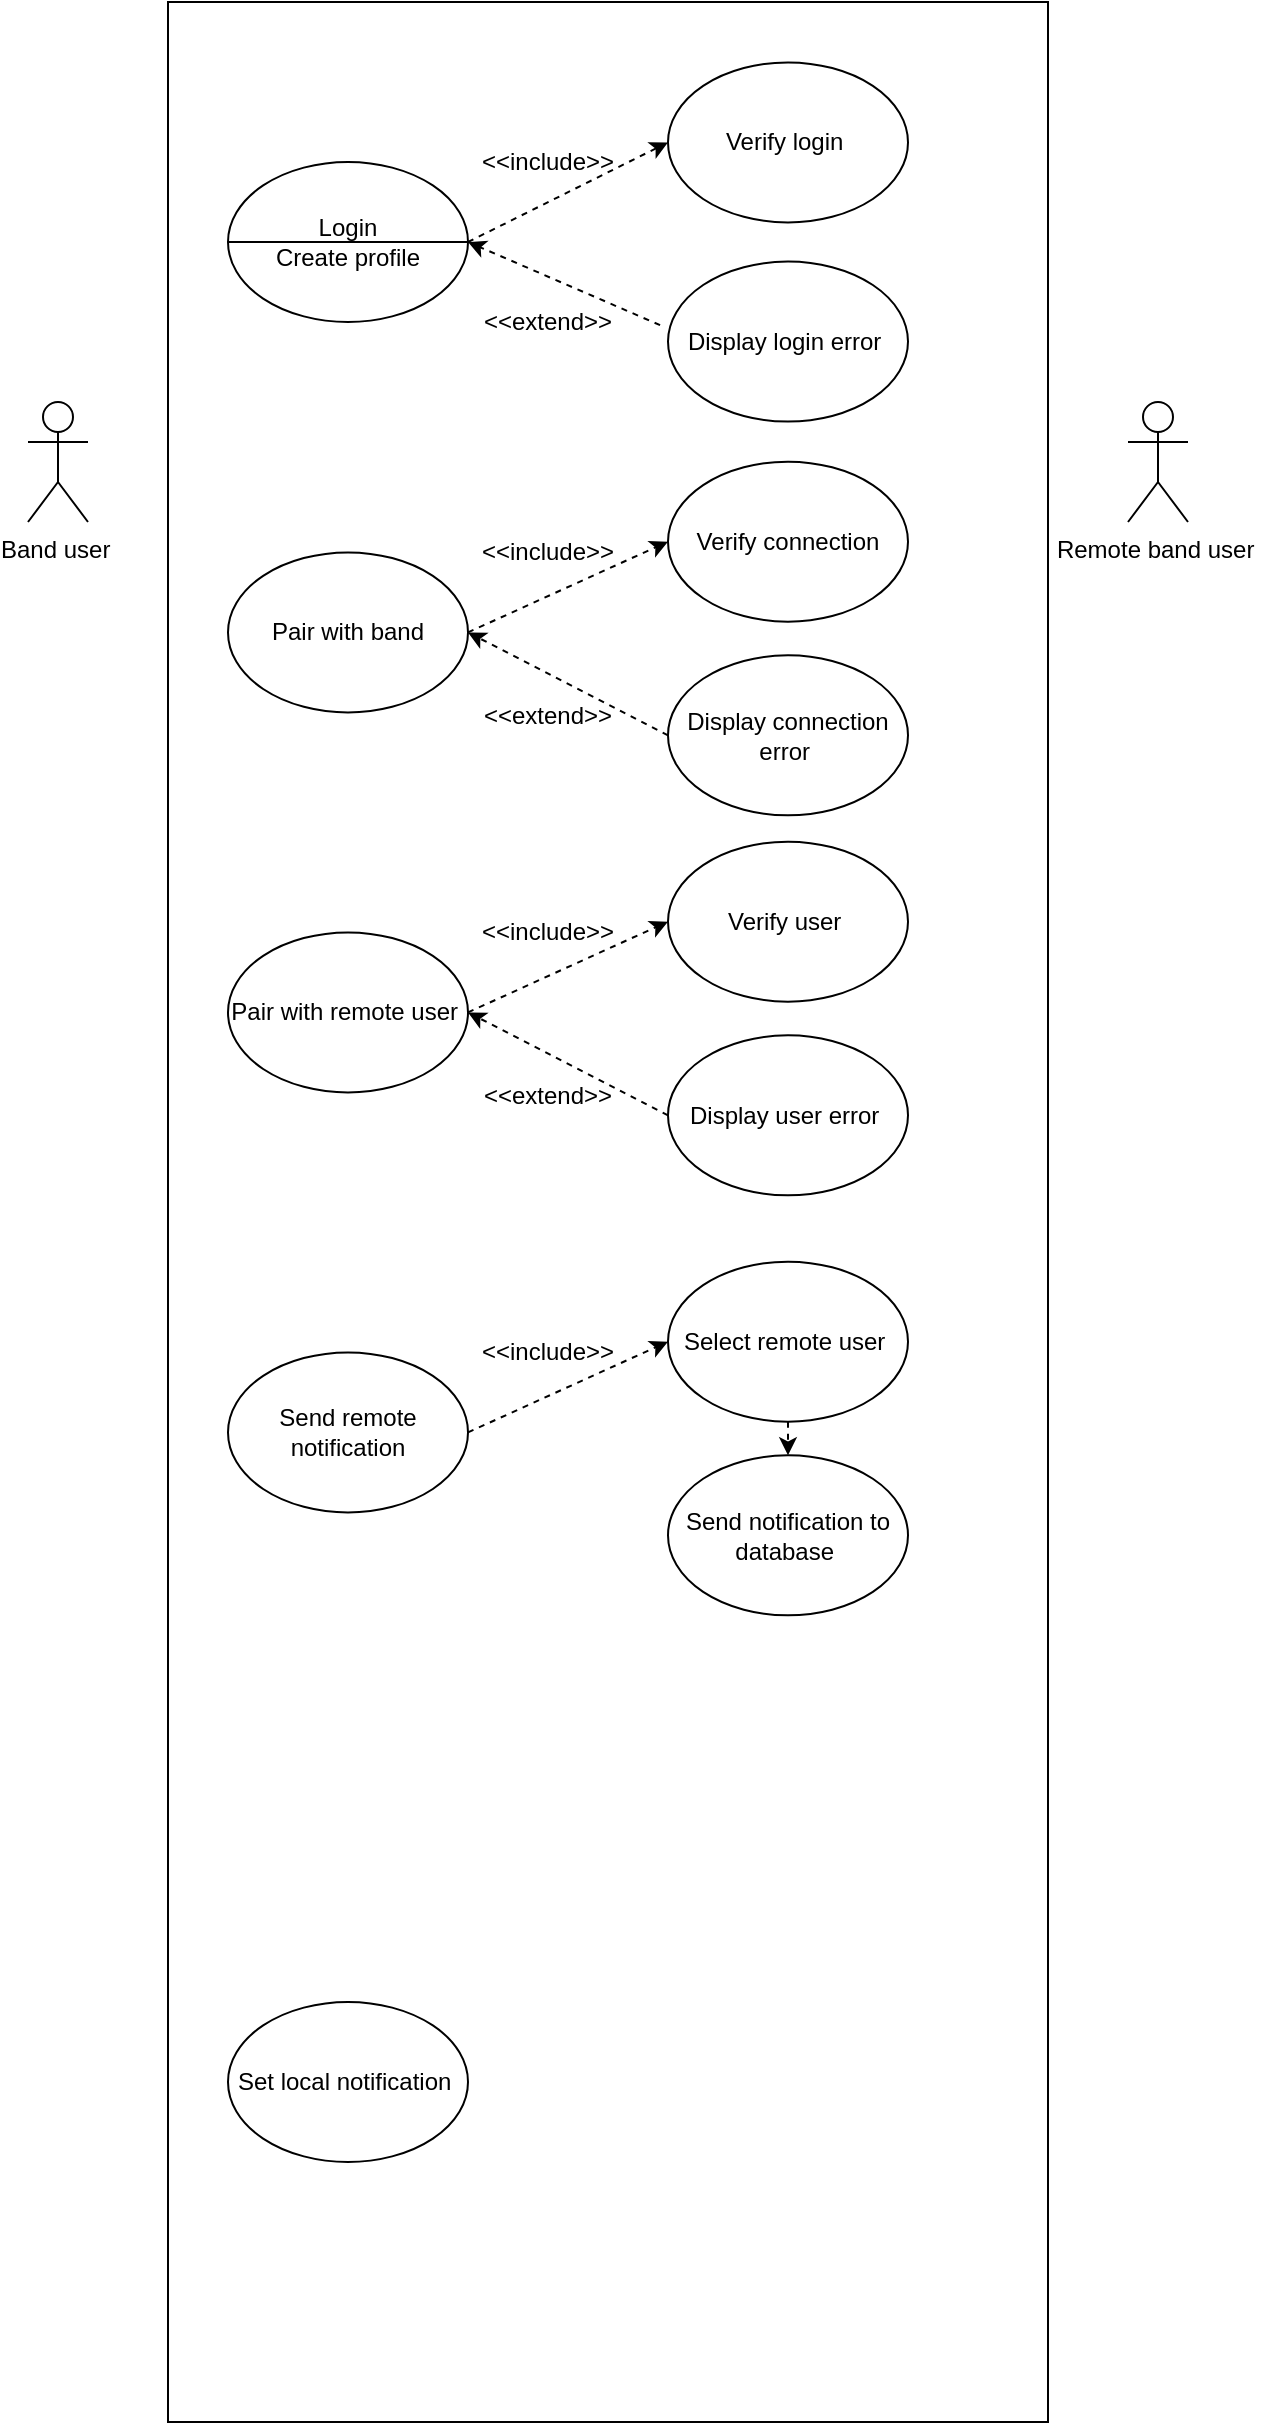 <mxfile version="10.5.9" type="device"><diagram id="voGZrSQ84MHd1AnpDaeZ" name="Page-1"><mxGraphModel dx="1188" dy="627" grid="1" gridSize="10" guides="1" tooltips="1" connect="1" arrows="1" fold="1" page="1" pageScale="1" pageWidth="827" pageHeight="1169" math="0" shadow="0"><root><mxCell id="0"/><mxCell id="1" parent="0"/><mxCell id="TMnZFYWwmMMiD3MD1b_H-1" value="Remote band user&amp;nbsp;&lt;br&gt;&lt;br&gt;" style="shape=umlActor;verticalLabelPosition=bottom;labelBackgroundColor=#ffffff;verticalAlign=top;html=1;outlineConnect=0;" vertex="1" parent="1"><mxGeometry x="600" y="240" width="30" height="60" as="geometry"/></mxCell><mxCell id="TMnZFYWwmMMiD3MD1b_H-6" value="" style="rounded=0;whiteSpace=wrap;html=1;" vertex="1" parent="1"><mxGeometry x="120" y="40" width="440" height="1210" as="geometry"/></mxCell><mxCell id="TMnZFYWwmMMiD3MD1b_H-7" value="Band user&amp;nbsp;&lt;br&gt;" style="shape=umlActor;verticalLabelPosition=bottom;labelBackgroundColor=#ffffff;verticalAlign=top;html=1;outlineConnect=0;" vertex="1" parent="1"><mxGeometry x="50" y="240" width="30" height="60" as="geometry"/></mxCell><mxCell id="TMnZFYWwmMMiD3MD1b_H-14" value="Login&lt;br&gt;Create profile&lt;br&gt;" style="ellipse;whiteSpace=wrap;html=1;" vertex="1" parent="1"><mxGeometry x="150" y="120" width="120" height="80" as="geometry"/></mxCell><mxCell id="TMnZFYWwmMMiD3MD1b_H-18" value="Set local notification&amp;nbsp;" style="ellipse;whiteSpace=wrap;html=1;" vertex="1" parent="1"><mxGeometry x="150" y="1040" width="120" height="80" as="geometry"/></mxCell><mxCell id="TMnZFYWwmMMiD3MD1b_H-25" value="Pair with band" style="ellipse;whiteSpace=wrap;html=1;" vertex="1" parent="1"><mxGeometry x="150" y="315.2" width="120" height="80" as="geometry"/></mxCell><mxCell id="TMnZFYWwmMMiD3MD1b_H-27" value="Display login error&amp;nbsp;" style="ellipse;whiteSpace=wrap;html=1;" vertex="1" parent="1"><mxGeometry x="370" y="169.8" width="120" height="80" as="geometry"/></mxCell><mxCell id="TMnZFYWwmMMiD3MD1b_H-28" value="Verify login&amp;nbsp;" style="ellipse;whiteSpace=wrap;html=1;" vertex="1" parent="1"><mxGeometry x="370" y="70.2" width="120" height="80" as="geometry"/></mxCell><mxCell id="TMnZFYWwmMMiD3MD1b_H-29" value="" style="endArrow=classic;html=1;dashed=1;entryX=0;entryY=0.5;entryDx=0;entryDy=0;exitX=1;exitY=0.5;exitDx=0;exitDy=0;" edge="1" parent="1" source="TMnZFYWwmMMiD3MD1b_H-14" target="TMnZFYWwmMMiD3MD1b_H-28"><mxGeometry width="50" height="50" relative="1" as="geometry"><mxPoint x="40" y="780" as="sourcePoint"/><mxPoint x="90" y="730" as="targetPoint"/></mxGeometry></mxCell><mxCell id="TMnZFYWwmMMiD3MD1b_H-30" value="" style="endArrow=classic;html=1;dashed=1;exitX=-0.033;exitY=0.397;exitDx=0;exitDy=0;exitPerimeter=0;" edge="1" parent="1" source="TMnZFYWwmMMiD3MD1b_H-27"><mxGeometry width="50" height="50" relative="1" as="geometry"><mxPoint x="40" y="780" as="sourcePoint"/><mxPoint x="270" y="160" as="targetPoint"/></mxGeometry></mxCell><mxCell id="TMnZFYWwmMMiD3MD1b_H-31" value="&amp;lt;&amp;lt;include&amp;gt;&amp;gt;" style="text;html=1;strokeColor=none;fillColor=none;align=center;verticalAlign=middle;whiteSpace=wrap;rounded=0;" vertex="1" parent="1"><mxGeometry x="290" y="110.0" width="40" height="20" as="geometry"/></mxCell><mxCell id="TMnZFYWwmMMiD3MD1b_H-33" value="&amp;lt;&amp;lt;extend&amp;gt;&amp;gt;" style="text;html=1;strokeColor=none;fillColor=none;align=center;verticalAlign=middle;whiteSpace=wrap;rounded=0;" vertex="1" parent="1"><mxGeometry x="290" y="190" width="40" height="20" as="geometry"/></mxCell><mxCell id="TMnZFYWwmMMiD3MD1b_H-34" value="" style="endArrow=none;html=1;entryX=1;entryY=0.5;entryDx=0;entryDy=0;exitX=0;exitY=0.5;exitDx=0;exitDy=0;" edge="1" parent="1" source="TMnZFYWwmMMiD3MD1b_H-14" target="TMnZFYWwmMMiD3MD1b_H-14"><mxGeometry width="50" height="50" relative="1" as="geometry"><mxPoint x="40" y="780" as="sourcePoint"/><mxPoint x="90" y="730" as="targetPoint"/></mxGeometry></mxCell><mxCell id="TMnZFYWwmMMiD3MD1b_H-40" value="Verify connection" style="ellipse;whiteSpace=wrap;html=1;" vertex="1" parent="1"><mxGeometry x="370" y="269.833" width="120" height="80" as="geometry"/></mxCell><mxCell id="TMnZFYWwmMMiD3MD1b_H-41" value="Display connection error&amp;nbsp;" style="ellipse;whiteSpace=wrap;html=1;" vertex="1" parent="1"><mxGeometry x="370" y="366.667" width="120" height="80" as="geometry"/></mxCell><mxCell id="TMnZFYWwmMMiD3MD1b_H-42" value="" style="endArrow=classic;html=1;dashed=1;entryX=0;entryY=0.5;entryDx=0;entryDy=0;exitX=1;exitY=0.5;exitDx=0;exitDy=0;" edge="1" parent="1" source="TMnZFYWwmMMiD3MD1b_H-25" target="TMnZFYWwmMMiD3MD1b_H-40"><mxGeometry width="50" height="50" relative="1" as="geometry"><mxPoint x="50" y="550" as="sourcePoint"/><mxPoint x="90" y="790" as="targetPoint"/></mxGeometry></mxCell><mxCell id="TMnZFYWwmMMiD3MD1b_H-43" value="" style="endArrow=classic;html=1;dashed=1;entryX=1;entryY=0.5;entryDx=0;entryDy=0;exitX=0;exitY=0.5;exitDx=0;exitDy=0;" edge="1" parent="1" source="TMnZFYWwmMMiD3MD1b_H-41" target="TMnZFYWwmMMiD3MD1b_H-25"><mxGeometry width="50" height="50" relative="1" as="geometry"><mxPoint x="40" y="840" as="sourcePoint"/><mxPoint x="90" y="790" as="targetPoint"/></mxGeometry></mxCell><mxCell id="TMnZFYWwmMMiD3MD1b_H-44" value="&amp;lt;&amp;lt;include&amp;gt;&amp;gt;" style="text;html=1;strokeColor=none;fillColor=none;align=center;verticalAlign=middle;whiteSpace=wrap;rounded=0;" vertex="1" parent="1"><mxGeometry x="290" y="305.0" width="40" height="20" as="geometry"/></mxCell><mxCell id="TMnZFYWwmMMiD3MD1b_H-45" value="&amp;lt;&amp;lt;extend&amp;gt;&amp;gt;" style="text;html=1;strokeColor=none;fillColor=none;align=center;verticalAlign=middle;whiteSpace=wrap;rounded=0;" vertex="1" parent="1"><mxGeometry x="290" y="386.5" width="40" height="20" as="geometry"/></mxCell><mxCell id="TMnZFYWwmMMiD3MD1b_H-46" value="Pair with remote user&amp;nbsp;" style="ellipse;whiteSpace=wrap;html=1;" vertex="1" parent="1"><mxGeometry x="150" y="505.2" width="120" height="80" as="geometry"/></mxCell><mxCell id="TMnZFYWwmMMiD3MD1b_H-47" value="Verify user&amp;nbsp;" style="ellipse;whiteSpace=wrap;html=1;" vertex="1" parent="1"><mxGeometry x="370" y="459.833" width="120" height="80" as="geometry"/></mxCell><mxCell id="TMnZFYWwmMMiD3MD1b_H-48" value="Display user error&amp;nbsp;" style="ellipse;whiteSpace=wrap;html=1;" vertex="1" parent="1"><mxGeometry x="370" y="556.667" width="120" height="80" as="geometry"/></mxCell><mxCell id="TMnZFYWwmMMiD3MD1b_H-49" value="" style="endArrow=classic;html=1;dashed=1;entryX=0;entryY=0.5;entryDx=0;entryDy=0;exitX=1;exitY=0.5;exitDx=0;exitDy=0;" edge="1" parent="1" source="TMnZFYWwmMMiD3MD1b_H-46" target="TMnZFYWwmMMiD3MD1b_H-47"><mxGeometry width="50" height="50" relative="1" as="geometry"><mxPoint x="50" y="740" as="sourcePoint"/><mxPoint x="90" y="980" as="targetPoint"/></mxGeometry></mxCell><mxCell id="TMnZFYWwmMMiD3MD1b_H-50" value="" style="endArrow=classic;html=1;dashed=1;entryX=1;entryY=0.5;entryDx=0;entryDy=0;exitX=0;exitY=0.5;exitDx=0;exitDy=0;" edge="1" parent="1" source="TMnZFYWwmMMiD3MD1b_H-48" target="TMnZFYWwmMMiD3MD1b_H-46"><mxGeometry width="50" height="50" relative="1" as="geometry"><mxPoint x="40" y="1030" as="sourcePoint"/><mxPoint x="90" y="980" as="targetPoint"/></mxGeometry></mxCell><mxCell id="TMnZFYWwmMMiD3MD1b_H-51" value="&amp;lt;&amp;lt;include&amp;gt;&amp;gt;" style="text;html=1;strokeColor=none;fillColor=none;align=center;verticalAlign=middle;whiteSpace=wrap;rounded=0;" vertex="1" parent="1"><mxGeometry x="290" y="495.0" width="40" height="20" as="geometry"/></mxCell><mxCell id="TMnZFYWwmMMiD3MD1b_H-52" value="&amp;lt;&amp;lt;extend&amp;gt;&amp;gt;" style="text;html=1;strokeColor=none;fillColor=none;align=center;verticalAlign=middle;whiteSpace=wrap;rounded=0;" vertex="1" parent="1"><mxGeometry x="290" y="576.5" width="40" height="20" as="geometry"/></mxCell><mxCell id="TMnZFYWwmMMiD3MD1b_H-65" value="Send remote notification" style="ellipse;whiteSpace=wrap;html=1;" vertex="1" parent="1"><mxGeometry x="150" y="715.2" width="120" height="80" as="geometry"/></mxCell><mxCell id="TMnZFYWwmMMiD3MD1b_H-66" value="Select remote user&amp;nbsp;" style="ellipse;whiteSpace=wrap;html=1;" vertex="1" parent="1"><mxGeometry x="370" y="669.833" width="120" height="80" as="geometry"/></mxCell><mxCell id="TMnZFYWwmMMiD3MD1b_H-67" value="Send notification to database&amp;nbsp;" style="ellipse;whiteSpace=wrap;html=1;" vertex="1" parent="1"><mxGeometry x="370" y="766.667" width="120" height="80" as="geometry"/></mxCell><mxCell id="TMnZFYWwmMMiD3MD1b_H-68" value="" style="endArrow=classic;html=1;dashed=1;entryX=0;entryY=0.5;entryDx=0;entryDy=0;exitX=1;exitY=0.5;exitDx=0;exitDy=0;" edge="1" parent="1" source="TMnZFYWwmMMiD3MD1b_H-65" target="TMnZFYWwmMMiD3MD1b_H-66"><mxGeometry width="50" height="50" relative="1" as="geometry"><mxPoint x="50" y="950" as="sourcePoint"/><mxPoint x="90" y="1190" as="targetPoint"/></mxGeometry></mxCell><mxCell id="TMnZFYWwmMMiD3MD1b_H-69" value="" style="endArrow=classic;html=1;dashed=1;entryX=0.5;entryY=0;entryDx=0;entryDy=0;exitX=0.5;exitY=1;exitDx=0;exitDy=0;" edge="1" parent="1" source="TMnZFYWwmMMiD3MD1b_H-66" target="TMnZFYWwmMMiD3MD1b_H-67"><mxGeometry width="50" height="50" relative="1" as="geometry"><mxPoint x="40" y="1240" as="sourcePoint"/><mxPoint x="90" y="1190" as="targetPoint"/></mxGeometry></mxCell><mxCell id="TMnZFYWwmMMiD3MD1b_H-70" value="&amp;lt;&amp;lt;include&amp;gt;&amp;gt;" style="text;html=1;strokeColor=none;fillColor=none;align=center;verticalAlign=middle;whiteSpace=wrap;rounded=0;" vertex="1" parent="1"><mxGeometry x="290" y="705.0" width="40" height="20" as="geometry"/></mxCell></root></mxGraphModel></diagram></mxfile>